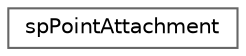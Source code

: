 digraph "类继承关系图"
{
 // LATEX_PDF_SIZE
  bgcolor="transparent";
  edge [fontname=Helvetica,fontsize=10,labelfontname=Helvetica,labelfontsize=10];
  node [fontname=Helvetica,fontsize=10,shape=box,height=0.2,width=0.4];
  rankdir="LR";
  Node0 [id="Node000000",label="spPointAttachment",height=0.2,width=0.4,color="grey40", fillcolor="white", style="filled",URL="$structsp_point_attachment.html",tooltip=" "];
}
